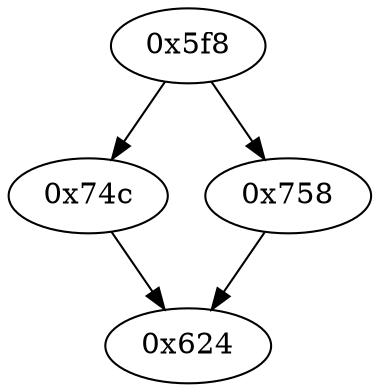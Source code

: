 strict digraph "" {
	graph ["edge"="{}",
		file="/Users/mark/Documents//论文//第二篇论文//2018-08-24交论文后的备份/2019/CFG/basic-algorithms/gcdrec/1528_recovered.dot",
		"graph"="{u'file': u'/Users/mark/Documents//\u8bba\u6587//\u7b2c\u4e8c\u7bc7\u8bba\u6587//2018-08-24\u4ea4\u8bba\u6587\u540e\u7684\u5907\u4efd/\
2019/CFG/basic-algorithms/gcdrec/1528_recovered.dot'}",
		"node"="{u'opcode': u''}"
	];
	"0x74c"	 [opcode="[u'mov', u'mov', u'b']"];
	"0x624"	 [opcode="[u'ldr', u'cmp', u'sub', u'pop']"];
	"0x74c" -> "0x624";
	"0x758"	 [opcode="[u'ldr', u'str', u'ldr', u'b']"];
	"0x758" -> "0x624";
	"0x5f8"	 [opcode="[u'push', u'add', u'sub', u'mov', u'ldr', u'mov', u'ldr', u'ldr', u'add', u'add', u'b']"];
	"0x5f8" -> "0x74c";
	"0x5f8" -> "0x758";
}

